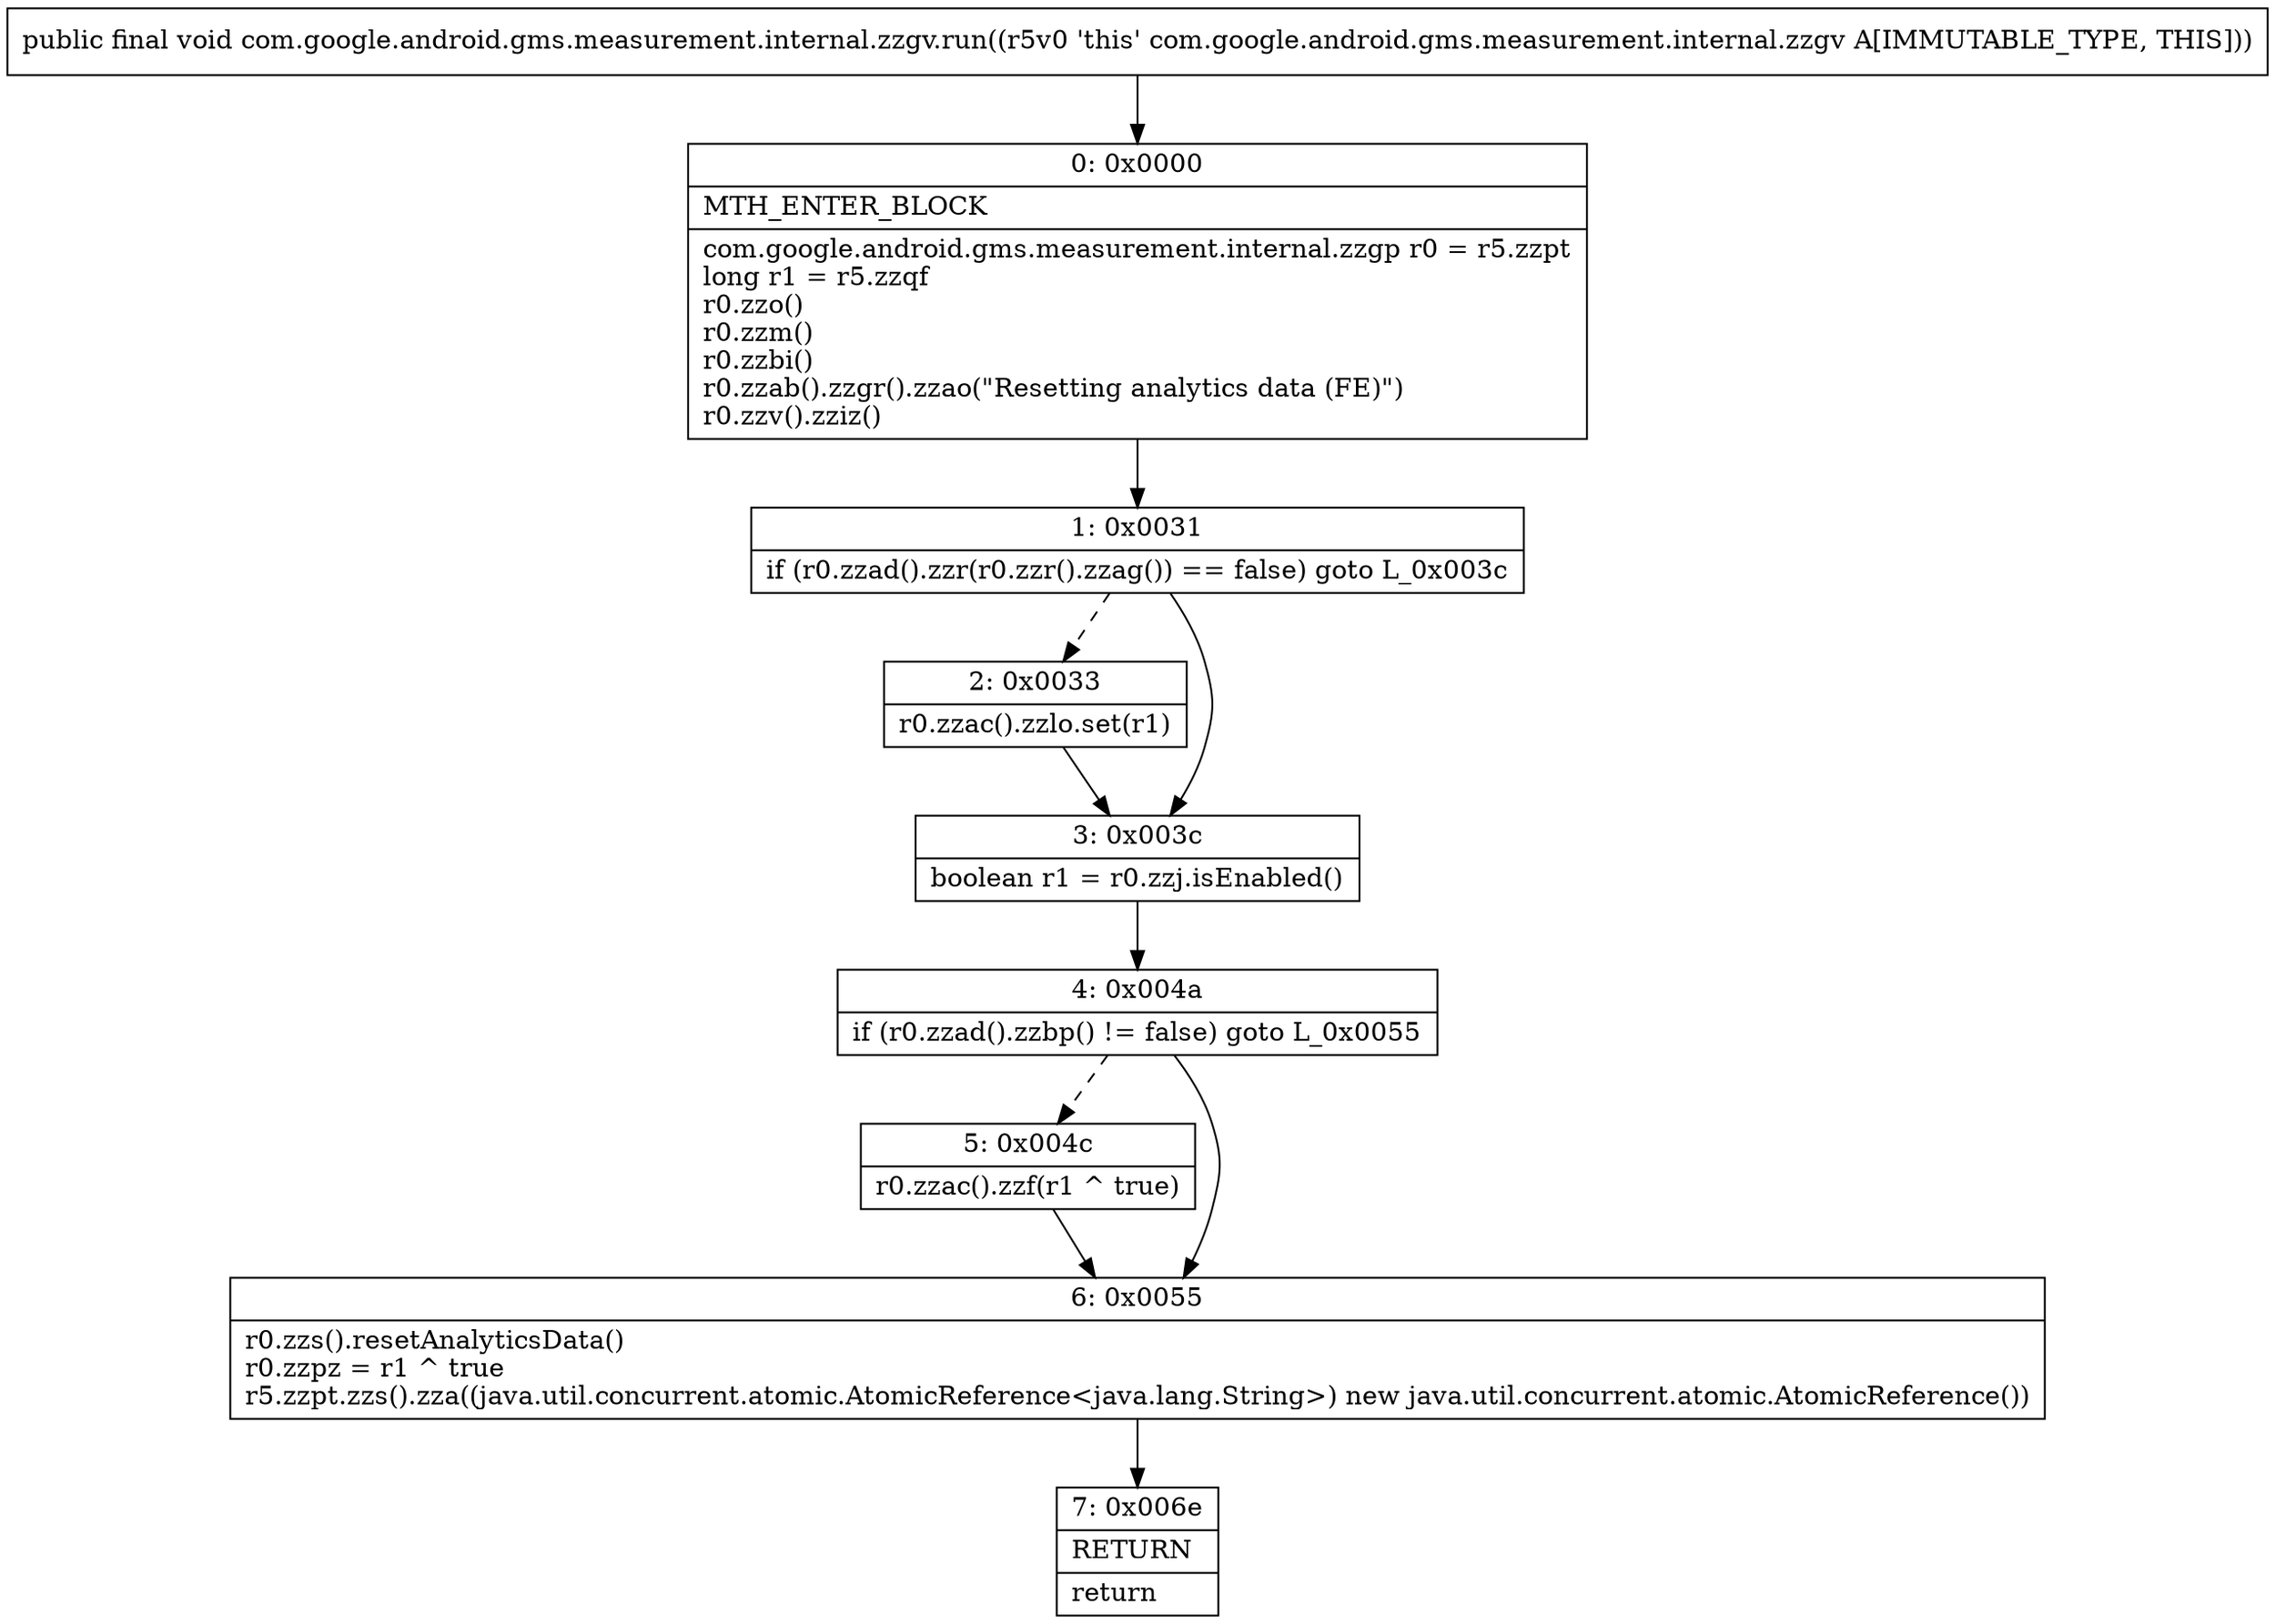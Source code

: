 digraph "CFG forcom.google.android.gms.measurement.internal.zzgv.run()V" {
Node_0 [shape=record,label="{0\:\ 0x0000|MTH_ENTER_BLOCK\l|com.google.android.gms.measurement.internal.zzgp r0 = r5.zzpt\llong r1 = r5.zzqf\lr0.zzo()\lr0.zzm()\lr0.zzbi()\lr0.zzab().zzgr().zzao(\"Resetting analytics data (FE)\")\lr0.zzv().zziz()\l}"];
Node_1 [shape=record,label="{1\:\ 0x0031|if (r0.zzad().zzr(r0.zzr().zzag()) == false) goto L_0x003c\l}"];
Node_2 [shape=record,label="{2\:\ 0x0033|r0.zzac().zzlo.set(r1)\l}"];
Node_3 [shape=record,label="{3\:\ 0x003c|boolean r1 = r0.zzj.isEnabled()\l}"];
Node_4 [shape=record,label="{4\:\ 0x004a|if (r0.zzad().zzbp() != false) goto L_0x0055\l}"];
Node_5 [shape=record,label="{5\:\ 0x004c|r0.zzac().zzf(r1 ^ true)\l}"];
Node_6 [shape=record,label="{6\:\ 0x0055|r0.zzs().resetAnalyticsData()\lr0.zzpz = r1 ^ true\lr5.zzpt.zzs().zza((java.util.concurrent.atomic.AtomicReference\<java.lang.String\>) new java.util.concurrent.atomic.AtomicReference())\l}"];
Node_7 [shape=record,label="{7\:\ 0x006e|RETURN\l|return\l}"];
MethodNode[shape=record,label="{public final void com.google.android.gms.measurement.internal.zzgv.run((r5v0 'this' com.google.android.gms.measurement.internal.zzgv A[IMMUTABLE_TYPE, THIS])) }"];
MethodNode -> Node_0;
Node_0 -> Node_1;
Node_1 -> Node_2[style=dashed];
Node_1 -> Node_3;
Node_2 -> Node_3;
Node_3 -> Node_4;
Node_4 -> Node_5[style=dashed];
Node_4 -> Node_6;
Node_5 -> Node_6;
Node_6 -> Node_7;
}

